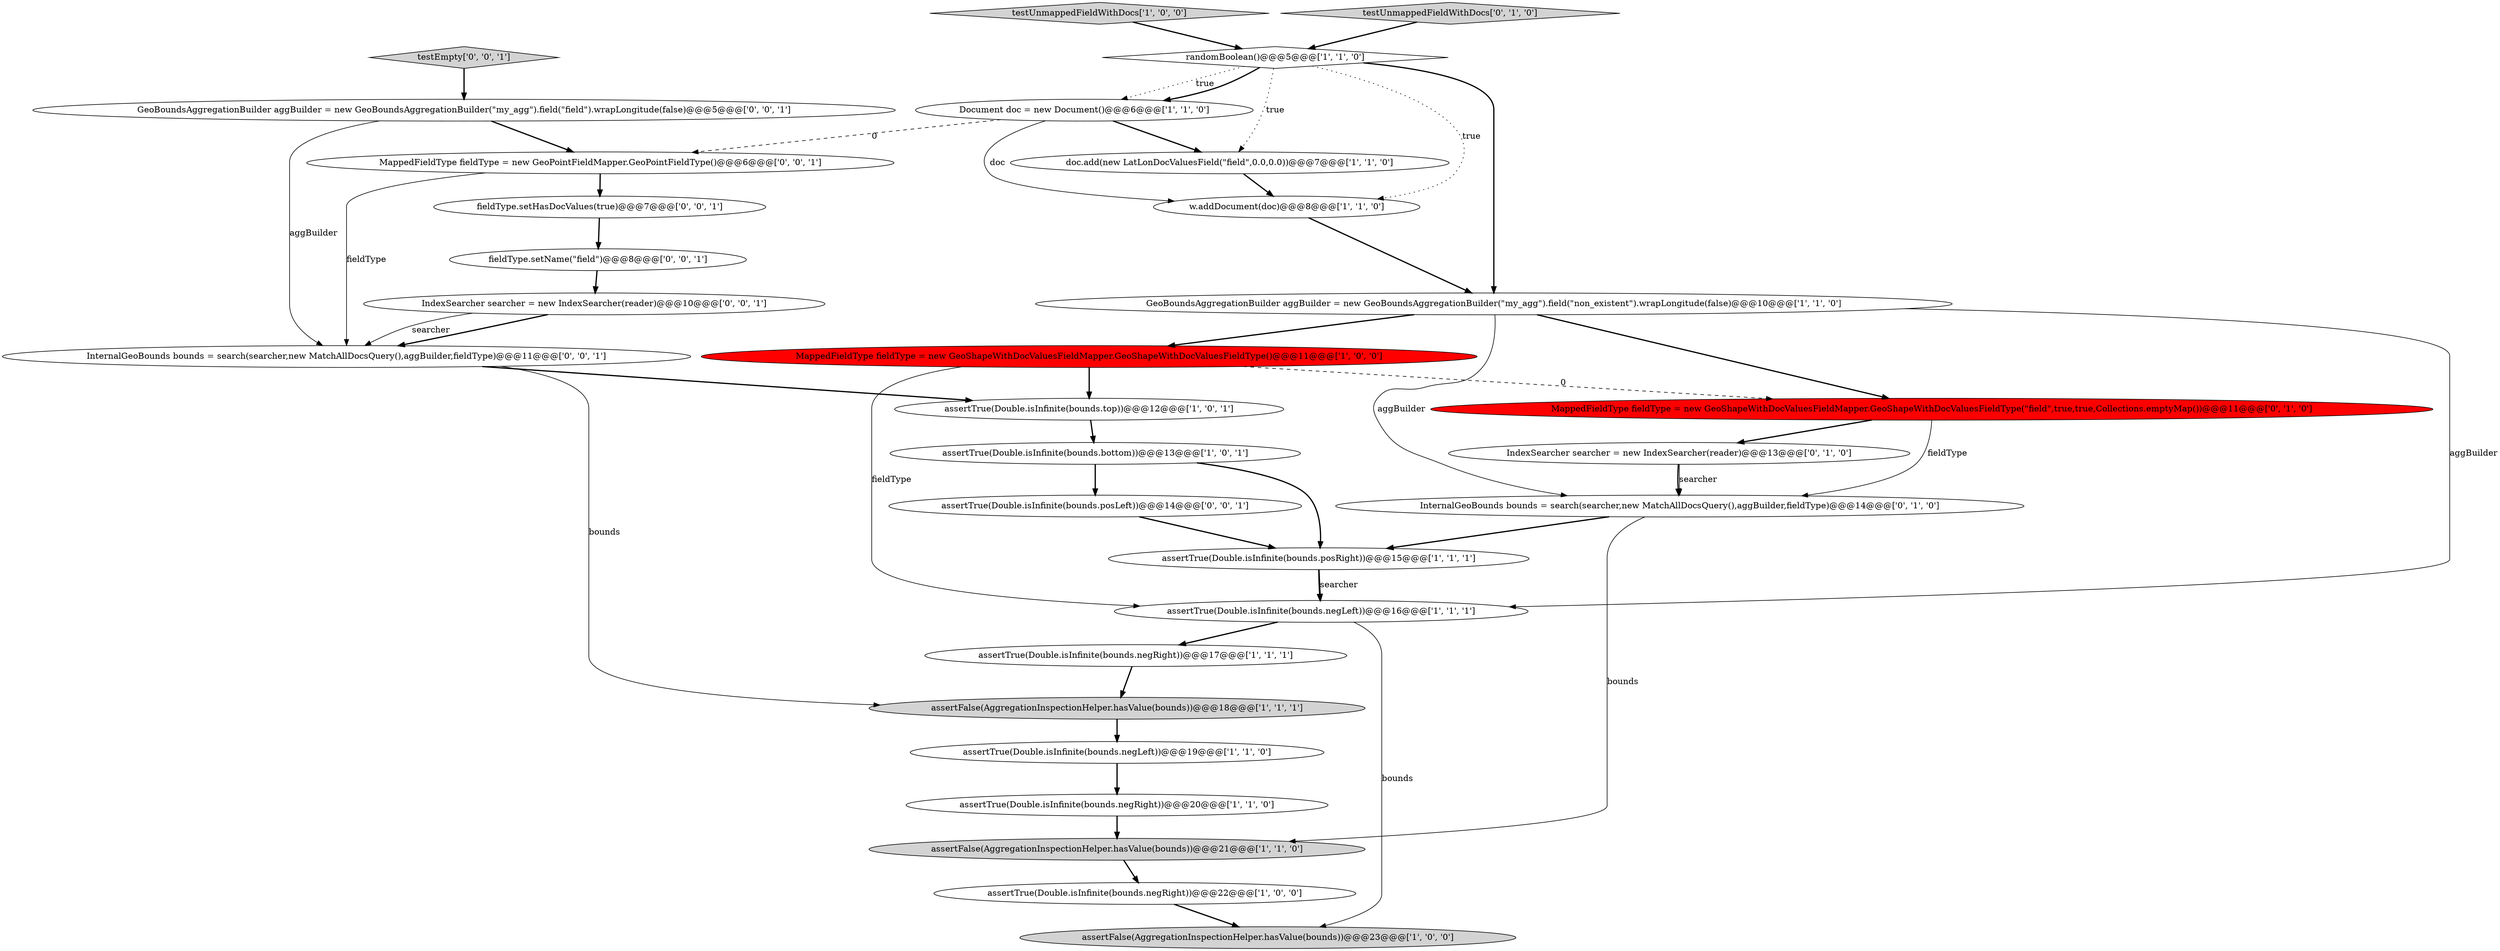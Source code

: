 digraph {
29 [style = filled, label = "InternalGeoBounds bounds = search(searcher,new MatchAllDocsQuery(),aggBuilder,fieldType)@@@11@@@['0', '0', '1']", fillcolor = white, shape = ellipse image = "AAA0AAABBB3BBB"];
3 [style = filled, label = "assertTrue(Double.isInfinite(bounds.posRight))@@@15@@@['1', '1', '1']", fillcolor = white, shape = ellipse image = "AAA0AAABBB1BBB"];
27 [style = filled, label = "fieldType.setName(\"field\")@@@8@@@['0', '0', '1']", fillcolor = white, shape = ellipse image = "AAA0AAABBB3BBB"];
28 [style = filled, label = "assertTrue(Double.isInfinite(bounds.posLeft))@@@14@@@['0', '0', '1']", fillcolor = white, shape = ellipse image = "AAA0AAABBB3BBB"];
10 [style = filled, label = "assertTrue(Double.isInfinite(bounds.negLeft))@@@19@@@['1', '1', '0']", fillcolor = white, shape = ellipse image = "AAA0AAABBB1BBB"];
19 [style = filled, label = "IndexSearcher searcher = new IndexSearcher(reader)@@@13@@@['0', '1', '0']", fillcolor = white, shape = ellipse image = "AAA0AAABBB2BBB"];
11 [style = filled, label = "MappedFieldType fieldType = new GeoShapeWithDocValuesFieldMapper.GeoShapeWithDocValuesFieldType()@@@11@@@['1', '0', '0']", fillcolor = red, shape = ellipse image = "AAA1AAABBB1BBB"];
8 [style = filled, label = "assertTrue(Double.isInfinite(bounds.top))@@@12@@@['1', '0', '1']", fillcolor = white, shape = ellipse image = "AAA0AAABBB1BBB"];
1 [style = filled, label = "GeoBoundsAggregationBuilder aggBuilder = new GeoBoundsAggregationBuilder(\"my_agg\").field(\"non_existent\").wrapLongitude(false)@@@10@@@['1', '1', '0']", fillcolor = white, shape = ellipse image = "AAA0AAABBB1BBB"];
15 [style = filled, label = "w.addDocument(doc)@@@8@@@['1', '1', '0']", fillcolor = white, shape = ellipse image = "AAA0AAABBB1BBB"];
13 [style = filled, label = "randomBoolean()@@@5@@@['1', '1', '0']", fillcolor = white, shape = diamond image = "AAA0AAABBB1BBB"];
26 [style = filled, label = "MappedFieldType fieldType = new GeoPointFieldMapper.GeoPointFieldType()@@@6@@@['0', '0', '1']", fillcolor = white, shape = ellipse image = "AAA0AAABBB3BBB"];
21 [style = filled, label = "InternalGeoBounds bounds = search(searcher,new MatchAllDocsQuery(),aggBuilder,fieldType)@@@14@@@['0', '1', '0']", fillcolor = white, shape = ellipse image = "AAA0AAABBB2BBB"];
4 [style = filled, label = "assertTrue(Double.isInfinite(bounds.negLeft))@@@16@@@['1', '1', '1']", fillcolor = white, shape = ellipse image = "AAA0AAABBB1BBB"];
14 [style = filled, label = "Document doc = new Document()@@@6@@@['1', '1', '0']", fillcolor = white, shape = ellipse image = "AAA0AAABBB1BBB"];
17 [style = filled, label = "assertTrue(Double.isInfinite(bounds.bottom))@@@13@@@['1', '0', '1']", fillcolor = white, shape = ellipse image = "AAA0AAABBB1BBB"];
12 [style = filled, label = "assertFalse(AggregationInspectionHelper.hasValue(bounds))@@@23@@@['1', '0', '0']", fillcolor = lightgray, shape = ellipse image = "AAA0AAABBB1BBB"];
23 [style = filled, label = "fieldType.setHasDocValues(true)@@@7@@@['0', '0', '1']", fillcolor = white, shape = ellipse image = "AAA0AAABBB3BBB"];
2 [style = filled, label = "assertTrue(Double.isInfinite(bounds.negRight))@@@22@@@['1', '0', '0']", fillcolor = white, shape = ellipse image = "AAA0AAABBB1BBB"];
16 [style = filled, label = "assertTrue(Double.isInfinite(bounds.negRight))@@@17@@@['1', '1', '1']", fillcolor = white, shape = ellipse image = "AAA0AAABBB1BBB"];
25 [style = filled, label = "testEmpty['0', '0', '1']", fillcolor = lightgray, shape = diamond image = "AAA0AAABBB3BBB"];
20 [style = filled, label = "MappedFieldType fieldType = new GeoShapeWithDocValuesFieldMapper.GeoShapeWithDocValuesFieldType(\"field\",true,true,Collections.emptyMap())@@@11@@@['0', '1', '0']", fillcolor = red, shape = ellipse image = "AAA1AAABBB2BBB"];
7 [style = filled, label = "assertFalse(AggregationInspectionHelper.hasValue(bounds))@@@18@@@['1', '1', '1']", fillcolor = lightgray, shape = ellipse image = "AAA0AAABBB1BBB"];
0 [style = filled, label = "assertTrue(Double.isInfinite(bounds.negRight))@@@20@@@['1', '1', '0']", fillcolor = white, shape = ellipse image = "AAA0AAABBB1BBB"];
24 [style = filled, label = "IndexSearcher searcher = new IndexSearcher(reader)@@@10@@@['0', '0', '1']", fillcolor = white, shape = ellipse image = "AAA0AAABBB3BBB"];
9 [style = filled, label = "testUnmappedFieldWithDocs['1', '0', '0']", fillcolor = lightgray, shape = diamond image = "AAA0AAABBB1BBB"];
5 [style = filled, label = "doc.add(new LatLonDocValuesField(\"field\",0.0,0.0))@@@7@@@['1', '1', '0']", fillcolor = white, shape = ellipse image = "AAA0AAABBB1BBB"];
18 [style = filled, label = "testUnmappedFieldWithDocs['0', '1', '0']", fillcolor = lightgray, shape = diamond image = "AAA0AAABBB2BBB"];
22 [style = filled, label = "GeoBoundsAggregationBuilder aggBuilder = new GeoBoundsAggregationBuilder(\"my_agg\").field(\"field\").wrapLongitude(false)@@@5@@@['0', '0', '1']", fillcolor = white, shape = ellipse image = "AAA0AAABBB3BBB"];
6 [style = filled, label = "assertFalse(AggregationInspectionHelper.hasValue(bounds))@@@21@@@['1', '1', '0']", fillcolor = lightgray, shape = ellipse image = "AAA0AAABBB1BBB"];
22->26 [style = bold, label=""];
29->8 [style = bold, label=""];
26->29 [style = solid, label="fieldType"];
11->20 [style = dashed, label="0"];
23->27 [style = bold, label=""];
25->22 [style = bold, label=""];
7->10 [style = bold, label=""];
0->6 [style = bold, label=""];
14->15 [style = solid, label="doc"];
14->5 [style = bold, label=""];
16->7 [style = bold, label=""];
1->20 [style = bold, label=""];
5->15 [style = bold, label=""];
13->5 [style = dotted, label="true"];
3->4 [style = solid, label="searcher"];
24->29 [style = bold, label=""];
11->4 [style = solid, label="fieldType"];
19->21 [style = solid, label="searcher"];
4->12 [style = solid, label="bounds"];
3->4 [style = bold, label=""];
24->29 [style = solid, label="searcher"];
13->1 [style = bold, label=""];
2->12 [style = bold, label=""];
14->26 [style = dashed, label="0"];
1->11 [style = bold, label=""];
6->2 [style = bold, label=""];
8->17 [style = bold, label=""];
1->4 [style = solid, label="aggBuilder"];
29->7 [style = solid, label="bounds"];
17->28 [style = bold, label=""];
22->29 [style = solid, label="aggBuilder"];
26->23 [style = bold, label=""];
10->0 [style = bold, label=""];
18->13 [style = bold, label=""];
17->3 [style = bold, label=""];
20->21 [style = solid, label="fieldType"];
21->6 [style = solid, label="bounds"];
11->8 [style = bold, label=""];
13->15 [style = dotted, label="true"];
27->24 [style = bold, label=""];
28->3 [style = bold, label=""];
20->19 [style = bold, label=""];
13->14 [style = dotted, label="true"];
13->14 [style = bold, label=""];
1->21 [style = solid, label="aggBuilder"];
4->16 [style = bold, label=""];
21->3 [style = bold, label=""];
9->13 [style = bold, label=""];
15->1 [style = bold, label=""];
19->21 [style = bold, label=""];
}
